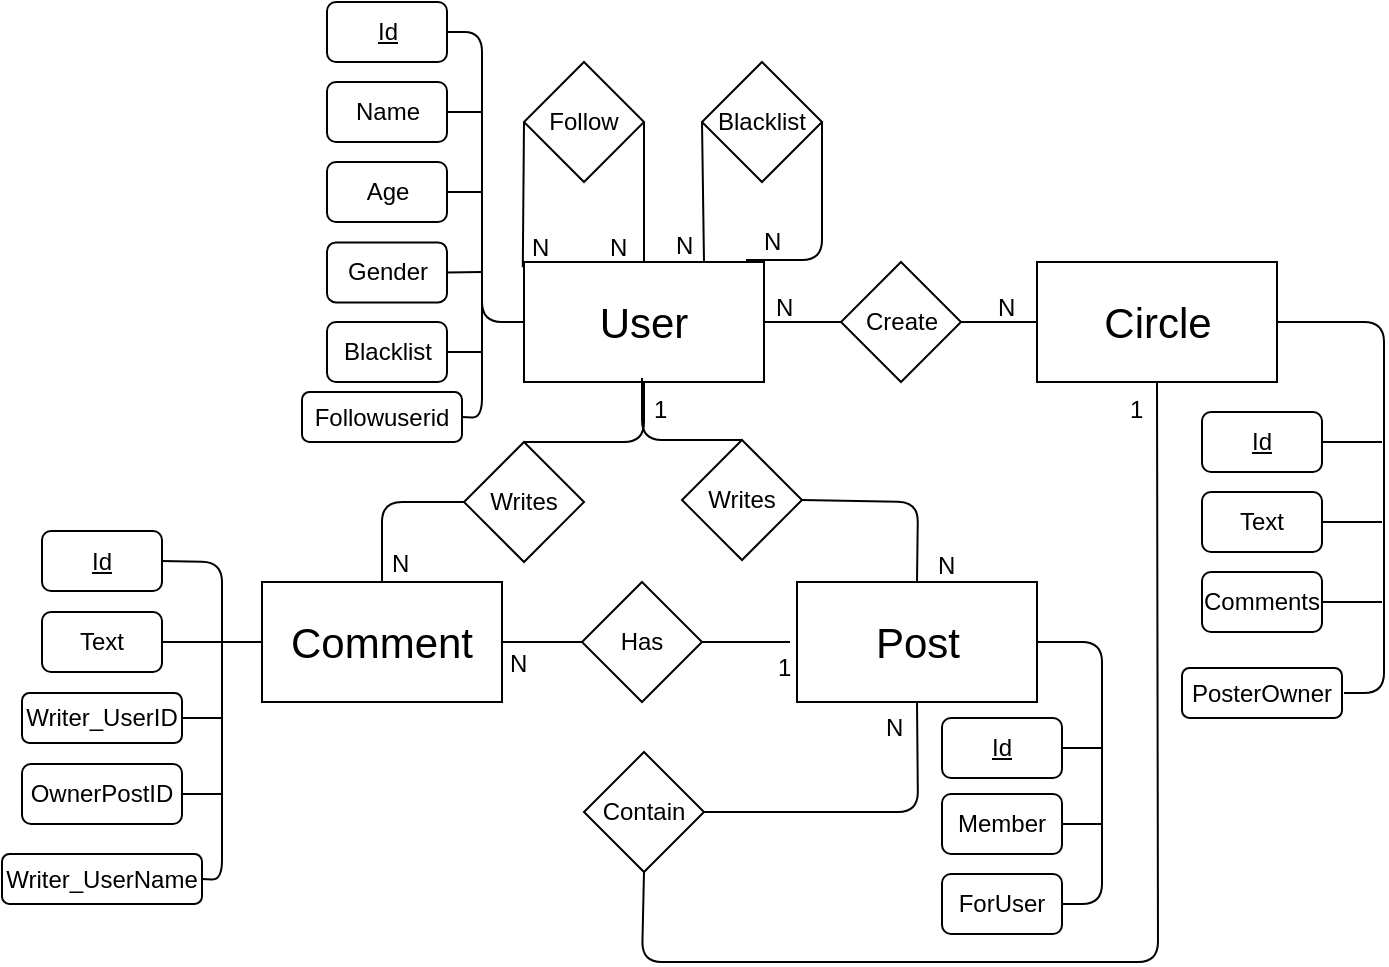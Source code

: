 <mxfile version="10.6.7" type="device"><diagram id="VzOWF8Ygc_QshvL1hl4s" name="Page-1"><mxGraphModel dx="1010" dy="582" grid="0" gridSize="10" guides="1" tooltips="1" connect="1" arrows="1" fold="1" page="1" pageScale="1" pageWidth="850" pageHeight="1100" math="0" shadow="0"><root><mxCell id="0"/><mxCell id="1" parent="0"/><mxCell id="yrrntaXKGdRK9IDZxi3u-2" value="&lt;font style=&quot;font-size: 21px&quot;&gt;Circle&lt;/font&gt;" style="rounded=0;whiteSpace=wrap;html=1;" vertex="1" parent="1"><mxGeometry x="557.5" y="190" width="120" height="60" as="geometry"/></mxCell><mxCell id="yrrntaXKGdRK9IDZxi3u-7" value="&lt;font style=&quot;font-size: 21px&quot;&gt;Comment&lt;/font&gt;" style="rounded=0;whiteSpace=wrap;html=1;" vertex="1" parent="1"><mxGeometry x="170" y="350" width="120" height="60" as="geometry"/></mxCell><mxCell id="yrrntaXKGdRK9IDZxi3u-8" value="&lt;font style=&quot;font-size: 21px&quot;&gt;Post&lt;/font&gt;" style="rounded=0;whiteSpace=wrap;html=1;" vertex="1" parent="1"><mxGeometry x="437.5" y="350" width="120" height="60" as="geometry"/></mxCell><mxCell id="yrrntaXKGdRK9IDZxi3u-9" value="&lt;font style=&quot;font-size: 21px&quot;&gt;User&lt;/font&gt;" style="rounded=0;whiteSpace=wrap;html=1;" vertex="1" parent="1"><mxGeometry x="301" y="190" width="120" height="60" as="geometry"/></mxCell><mxCell id="yrrntaXKGdRK9IDZxi3u-10" value="&lt;u&gt;Id&lt;/u&gt;" style="rounded=1;whiteSpace=wrap;html=1;" vertex="1" parent="1"><mxGeometry x="510" y="418" width="60" height="30" as="geometry"/></mxCell><mxCell id="yrrntaXKGdRK9IDZxi3u-11" value="&lt;u&gt;Id&lt;/u&gt;" style="rounded=1;whiteSpace=wrap;html=1;" vertex="1" parent="1"><mxGeometry x="202.5" y="60" width="60" height="30" as="geometry"/></mxCell><mxCell id="yrrntaXKGdRK9IDZxi3u-12" value="&lt;u&gt;Id&lt;/u&gt;" style="rounded=1;whiteSpace=wrap;html=1;" vertex="1" parent="1"><mxGeometry x="60" y="324.5" width="60" height="30" as="geometry"/></mxCell><mxCell id="yrrntaXKGdRK9IDZxi3u-13" value="&lt;u&gt;Id&lt;/u&gt;" style="rounded=1;whiteSpace=wrap;html=1;" vertex="1" parent="1"><mxGeometry x="640" y="265" width="60" height="30" as="geometry"/></mxCell><mxCell id="yrrntaXKGdRK9IDZxi3u-14" value="Name" style="rounded=1;whiteSpace=wrap;html=1;" vertex="1" parent="1"><mxGeometry x="202.5" y="100" width="60" height="30" as="geometry"/></mxCell><mxCell id="yrrntaXKGdRK9IDZxi3u-15" value="Gender" style="rounded=1;whiteSpace=wrap;html=1;" vertex="1" parent="1"><mxGeometry x="202.5" y="180.2" width="60" height="30" as="geometry"/></mxCell><mxCell id="yrrntaXKGdRK9IDZxi3u-16" value="Age" style="rounded=1;whiteSpace=wrap;html=1;" vertex="1" parent="1"><mxGeometry x="202.5" y="140" width="60" height="30" as="geometry"/></mxCell><mxCell id="yrrntaXKGdRK9IDZxi3u-17" value="Blacklist&lt;br&gt;" style="rounded=1;whiteSpace=wrap;html=1;" vertex="1" parent="1"><mxGeometry x="202.5" y="220" width="60" height="30" as="geometry"/></mxCell><mxCell id="yrrntaXKGdRK9IDZxi3u-18" value="Followuserid" style="rounded=1;whiteSpace=wrap;html=1;" vertex="1" parent="1"><mxGeometry x="190" y="255" width="80" height="25" as="geometry"/></mxCell><mxCell id="yrrntaXKGdRK9IDZxi3u-19" value="ForUser" style="rounded=1;whiteSpace=wrap;html=1;" vertex="1" parent="1"><mxGeometry x="510" y="496" width="60" height="30" as="geometry"/></mxCell><mxCell id="yrrntaXKGdRK9IDZxi3u-20" value="Member" style="rounded=1;whiteSpace=wrap;html=1;" vertex="1" parent="1"><mxGeometry x="510" y="456" width="60" height="30" as="geometry"/></mxCell><mxCell id="yrrntaXKGdRK9IDZxi3u-21" value="Text" style="rounded=1;whiteSpace=wrap;html=1;" vertex="1" parent="1"><mxGeometry x="60" y="365" width="60" height="30" as="geometry"/></mxCell><mxCell id="yrrntaXKGdRK9IDZxi3u-22" value="OwnerPostID" style="rounded=1;whiteSpace=wrap;html=1;" vertex="1" parent="1"><mxGeometry x="50" y="441" width="80" height="30" as="geometry"/></mxCell><mxCell id="yrrntaXKGdRK9IDZxi3u-23" value="Writer_UserID" style="rounded=1;whiteSpace=wrap;html=1;" vertex="1" parent="1"><mxGeometry x="50" y="405.5" width="80" height="25" as="geometry"/></mxCell><mxCell id="yrrntaXKGdRK9IDZxi3u-25" value="Writer_UserName" style="rounded=1;whiteSpace=wrap;html=1;" vertex="1" parent="1"><mxGeometry x="40" y="486" width="100" height="25" as="geometry"/></mxCell><mxCell id="yrrntaXKGdRK9IDZxi3u-26" value="Text" style="rounded=1;whiteSpace=wrap;html=1;" vertex="1" parent="1"><mxGeometry x="640" y="305" width="60" height="30" as="geometry"/></mxCell><mxCell id="yrrntaXKGdRK9IDZxi3u-27" value="PosterOwner" style="rounded=1;whiteSpace=wrap;html=1;" vertex="1" parent="1"><mxGeometry x="630" y="393" width="80" height="25" as="geometry"/></mxCell><mxCell id="yrrntaXKGdRK9IDZxi3u-28" value="Comments" style="rounded=1;whiteSpace=wrap;html=1;" vertex="1" parent="1"><mxGeometry x="640" y="345" width="60" height="30" as="geometry"/></mxCell><mxCell id="yrrntaXKGdRK9IDZxi3u-29" value="" style="endArrow=none;html=1;entryX=0.5;entryY=1;entryDx=0;entryDy=0;exitX=0.5;exitY=0;exitDx=0;exitDy=0;" edge="1" parent="1" source="yrrntaXKGdRK9IDZxi3u-30" target="yrrntaXKGdRK9IDZxi3u-9"><mxGeometry width="50" height="50" relative="1" as="geometry"><mxPoint x="40" y="580" as="sourcePoint"/><mxPoint x="90" y="530" as="targetPoint"/><Array as="points"><mxPoint x="361" y="280"/></Array></mxGeometry></mxCell><mxCell id="yrrntaXKGdRK9IDZxi3u-30" value="Writes" style="rhombus;whiteSpace=wrap;html=1;" vertex="1" parent="1"><mxGeometry x="271" y="280" width="60" height="60" as="geometry"/></mxCell><mxCell id="yrrntaXKGdRK9IDZxi3u-32" value="" style="endArrow=none;html=1;entryX=0.5;entryY=0;entryDx=0;entryDy=0;exitX=1;exitY=0.5;exitDx=0;exitDy=0;" edge="1" parent="1" source="yrrntaXKGdRK9IDZxi3u-69" target="yrrntaXKGdRK9IDZxi3u-8"><mxGeometry width="50" height="50" relative="1" as="geometry"><mxPoint x="370" y="290" as="sourcePoint"/><mxPoint x="371" y="260" as="targetPoint"/><Array as="points"><mxPoint x="498" y="310"/></Array></mxGeometry></mxCell><mxCell id="yrrntaXKGdRK9IDZxi3u-33" value="" style="endArrow=none;html=1;entryX=0;entryY=0.5;entryDx=0;entryDy=0;exitX=0.5;exitY=0;exitDx=0;exitDy=0;" edge="1" parent="1" source="yrrntaXKGdRK9IDZxi3u-7" target="yrrntaXKGdRK9IDZxi3u-30"><mxGeometry width="50" height="50" relative="1" as="geometry"><mxPoint x="360" y="380" as="sourcePoint"/><mxPoint x="381" y="270" as="targetPoint"/><Array as="points"><mxPoint x="230" y="310"/></Array></mxGeometry></mxCell><mxCell id="yrrntaXKGdRK9IDZxi3u-34" value="Contain" style="rhombus;whiteSpace=wrap;html=1;" vertex="1" parent="1"><mxGeometry x="331" y="435" width="60" height="60" as="geometry"/></mxCell><mxCell id="yrrntaXKGdRK9IDZxi3u-36" value="" style="endArrow=none;html=1;entryX=0.5;entryY=1;entryDx=0;entryDy=0;exitX=0.5;exitY=1;exitDx=0;exitDy=0;" edge="1" parent="1" source="yrrntaXKGdRK9IDZxi3u-34" target="yrrntaXKGdRK9IDZxi3u-2"><mxGeometry width="50" height="50" relative="1" as="geometry"><mxPoint x="370" y="290" as="sourcePoint"/><mxPoint x="371" y="260" as="targetPoint"/><Array as="points"><mxPoint x="360" y="540"/><mxPoint x="618" y="540"/></Array></mxGeometry></mxCell><mxCell id="yrrntaXKGdRK9IDZxi3u-37" value="" style="endArrow=none;html=1;entryX=0.5;entryY=1;entryDx=0;entryDy=0;exitX=1;exitY=0.5;exitDx=0;exitDy=0;" edge="1" parent="1" source="yrrntaXKGdRK9IDZxi3u-34" target="yrrntaXKGdRK9IDZxi3u-8"><mxGeometry width="50" height="50" relative="1" as="geometry"><mxPoint x="380" y="300" as="sourcePoint"/><mxPoint x="381" y="270" as="targetPoint"/><Array as="points"><mxPoint x="498" y="465"/></Array></mxGeometry></mxCell><mxCell id="yrrntaXKGdRK9IDZxi3u-39" value="Create" style="rhombus;whiteSpace=wrap;html=1;" vertex="1" parent="1"><mxGeometry x="459.5" y="190" width="60" height="60" as="geometry"/></mxCell><mxCell id="yrrntaXKGdRK9IDZxi3u-40" value="" style="endArrow=none;html=1;entryX=1;entryY=0.5;entryDx=0;entryDy=0;exitX=0;exitY=0.5;exitDx=0;exitDy=0;" edge="1" parent="1" source="yrrntaXKGdRK9IDZxi3u-39" target="yrrntaXKGdRK9IDZxi3u-9"><mxGeometry width="50" height="50" relative="1" as="geometry"><mxPoint x="370" y="290" as="sourcePoint"/><mxPoint x="371" y="260" as="targetPoint"/></mxGeometry></mxCell><mxCell id="yrrntaXKGdRK9IDZxi3u-41" value="" style="endArrow=none;html=1;entryX=1;entryY=0.5;entryDx=0;entryDy=0;exitX=0;exitY=0.5;exitDx=0;exitDy=0;" edge="1" parent="1" source="yrrntaXKGdRK9IDZxi3u-2" target="yrrntaXKGdRK9IDZxi3u-39"><mxGeometry width="50" height="50" relative="1" as="geometry"><mxPoint x="380" y="300" as="sourcePoint"/><mxPoint x="381" y="270" as="targetPoint"/></mxGeometry></mxCell><mxCell id="yrrntaXKGdRK9IDZxi3u-42" value="" style="endArrow=none;html=1;entryX=1;entryY=0.5;entryDx=0;entryDy=0;exitX=1;exitY=0.5;exitDx=0;exitDy=0;" edge="1" parent="1" source="yrrntaXKGdRK9IDZxi3u-8" target="yrrntaXKGdRK9IDZxi3u-19"><mxGeometry width="50" height="50" relative="1" as="geometry"><mxPoint x="370" y="290" as="sourcePoint"/><mxPoint x="371" y="260" as="targetPoint"/><Array as="points"><mxPoint x="590" y="380"/><mxPoint x="590" y="511"/></Array></mxGeometry></mxCell><mxCell id="yrrntaXKGdRK9IDZxi3u-43" value="" style="endArrow=none;html=1;entryX=1;entryY=0.5;entryDx=0;entryDy=0;" edge="1" parent="1" target="yrrntaXKGdRK9IDZxi3u-20"><mxGeometry width="50" height="50" relative="1" as="geometry"><mxPoint x="590" y="471" as="sourcePoint"/><mxPoint x="381" y="270" as="targetPoint"/></mxGeometry></mxCell><mxCell id="yrrntaXKGdRK9IDZxi3u-44" value="" style="endArrow=none;html=1;entryX=1;entryY=0.5;entryDx=0;entryDy=0;" edge="1" parent="1" target="yrrntaXKGdRK9IDZxi3u-10"><mxGeometry width="50" height="50" relative="1" as="geometry"><mxPoint x="590" y="433" as="sourcePoint"/><mxPoint x="391" y="280" as="targetPoint"/></mxGeometry></mxCell><mxCell id="yrrntaXKGdRK9IDZxi3u-46" value="" style="endArrow=none;html=1;entryX=1;entryY=0.5;entryDx=0;entryDy=0;exitX=1;exitY=0.5;exitDx=0;exitDy=0;" edge="1" parent="1" source="yrrntaXKGdRK9IDZxi3u-2"><mxGeometry width="50" height="50" relative="1" as="geometry"><mxPoint x="699" y="274.5" as="sourcePoint"/><mxPoint x="711" y="405.5" as="targetPoint"/><Array as="points"><mxPoint x="731" y="220"/><mxPoint x="731" y="405.5"/></Array></mxGeometry></mxCell><mxCell id="yrrntaXKGdRK9IDZxi3u-47" value="" style="endArrow=none;html=1;exitX=1;exitY=0.5;exitDx=0;exitDy=0;" edge="1" parent="1" source="yrrntaXKGdRK9IDZxi3u-28"><mxGeometry width="50" height="50" relative="1" as="geometry"><mxPoint x="370" y="290" as="sourcePoint"/><mxPoint x="730" y="360" as="targetPoint"/></mxGeometry></mxCell><mxCell id="yrrntaXKGdRK9IDZxi3u-48" value="" style="endArrow=none;html=1;" edge="1" parent="1"><mxGeometry width="50" height="50" relative="1" as="geometry"><mxPoint x="700" y="320" as="sourcePoint"/><mxPoint x="730" y="320" as="targetPoint"/></mxGeometry></mxCell><mxCell id="yrrntaXKGdRK9IDZxi3u-49" value="" style="endArrow=none;html=1;entryX=1;entryY=0.5;entryDx=0;entryDy=0;" edge="1" parent="1" target="yrrntaXKGdRK9IDZxi3u-13"><mxGeometry width="50" height="50" relative="1" as="geometry"><mxPoint x="730" y="280" as="sourcePoint"/><mxPoint x="391" y="280" as="targetPoint"/></mxGeometry></mxCell><mxCell id="yrrntaXKGdRK9IDZxi3u-50" value="" style="endArrow=none;html=1;entryX=1;entryY=0.5;entryDx=0;entryDy=0;" edge="1" parent="1" target="yrrntaXKGdRK9IDZxi3u-25"><mxGeometry width="50" height="50" relative="1" as="geometry"><mxPoint x="150" y="400" as="sourcePoint"/><mxPoint x="371" y="260" as="targetPoint"/><Array as="points"><mxPoint x="150" y="380"/><mxPoint x="150" y="499"/></Array></mxGeometry></mxCell><mxCell id="yrrntaXKGdRK9IDZxi3u-51" value="" style="endArrow=none;html=1;entryX=1;entryY=0.5;entryDx=0;entryDy=0;" edge="1" parent="1" target="yrrntaXKGdRK9IDZxi3u-12"><mxGeometry width="50" height="50" relative="1" as="geometry"><mxPoint x="150" y="410" as="sourcePoint"/><mxPoint x="381" y="270" as="targetPoint"/><Array as="points"><mxPoint x="150" y="340"/></Array></mxGeometry></mxCell><mxCell id="yrrntaXKGdRK9IDZxi3u-52" value="" style="endArrow=none;html=1;entryX=1;entryY=0.5;entryDx=0;entryDy=0;exitX=0;exitY=0.5;exitDx=0;exitDy=0;" edge="1" parent="1" source="yrrntaXKGdRK9IDZxi3u-7" target="yrrntaXKGdRK9IDZxi3u-21"><mxGeometry width="50" height="50" relative="1" as="geometry"><mxPoint x="390" y="310" as="sourcePoint"/><mxPoint x="391" y="280" as="targetPoint"/></mxGeometry></mxCell><mxCell id="yrrntaXKGdRK9IDZxi3u-53" value="" style="endArrow=none;html=1;entryX=1;entryY=0.5;entryDx=0;entryDy=0;" edge="1" parent="1" target="yrrntaXKGdRK9IDZxi3u-23"><mxGeometry width="50" height="50" relative="1" as="geometry"><mxPoint x="150" y="418" as="sourcePoint"/><mxPoint x="401" y="290" as="targetPoint"/></mxGeometry></mxCell><mxCell id="yrrntaXKGdRK9IDZxi3u-54" value="" style="endArrow=none;html=1;entryX=1;entryY=0.5;entryDx=0;entryDy=0;" edge="1" parent="1" target="yrrntaXKGdRK9IDZxi3u-22"><mxGeometry width="50" height="50" relative="1" as="geometry"><mxPoint x="150" y="456" as="sourcePoint"/><mxPoint x="411" y="300" as="targetPoint"/></mxGeometry></mxCell><mxCell id="yrrntaXKGdRK9IDZxi3u-55" value="" style="endArrow=none;html=1;entryX=0;entryY=0.5;entryDx=0;entryDy=0;exitX=1;exitY=0.5;exitDx=0;exitDy=0;" edge="1" parent="1" source="yrrntaXKGdRK9IDZxi3u-11" target="yrrntaXKGdRK9IDZxi3u-9"><mxGeometry width="50" height="50" relative="1" as="geometry"><mxPoint x="420" y="340" as="sourcePoint"/><mxPoint x="421" y="310" as="targetPoint"/><Array as="points"><mxPoint x="280" y="75"/><mxPoint x="280" y="170"/><mxPoint x="280" y="220"/></Array></mxGeometry></mxCell><mxCell id="yrrntaXKGdRK9IDZxi3u-56" value="" style="endArrow=none;html=1;exitX=1;exitY=0.5;exitDx=0;exitDy=0;" edge="1" parent="1" source="yrrntaXKGdRK9IDZxi3u-18"><mxGeometry width="50" height="50" relative="1" as="geometry"><mxPoint x="430" y="350" as="sourcePoint"/><mxPoint x="280" y="160" as="targetPoint"/><Array as="points"><mxPoint x="280" y="268"/></Array></mxGeometry></mxCell><mxCell id="yrrntaXKGdRK9IDZxi3u-57" value="" style="endArrow=none;html=1;entryX=1;entryY=0.5;entryDx=0;entryDy=0;" edge="1" parent="1" target="yrrntaXKGdRK9IDZxi3u-14"><mxGeometry width="50" height="50" relative="1" as="geometry"><mxPoint x="280" y="115" as="sourcePoint"/><mxPoint x="441" y="330" as="targetPoint"/></mxGeometry></mxCell><mxCell id="yrrntaXKGdRK9IDZxi3u-58" value="" style="endArrow=none;html=1;entryX=1;entryY=0.5;entryDx=0;entryDy=0;" edge="1" parent="1" target="yrrntaXKGdRK9IDZxi3u-16"><mxGeometry width="50" height="50" relative="1" as="geometry"><mxPoint x="280" y="155" as="sourcePoint"/><mxPoint x="451" y="340" as="targetPoint"/></mxGeometry></mxCell><mxCell id="yrrntaXKGdRK9IDZxi3u-59" value="" style="endArrow=none;html=1;entryX=1;entryY=0.5;entryDx=0;entryDy=0;" edge="1" parent="1" target="yrrntaXKGdRK9IDZxi3u-17"><mxGeometry width="50" height="50" relative="1" as="geometry"><mxPoint x="280" y="235" as="sourcePoint"/><mxPoint x="461" y="350" as="targetPoint"/></mxGeometry></mxCell><mxCell id="yrrntaXKGdRK9IDZxi3u-60" value="" style="endArrow=none;html=1;entryX=1;entryY=0.5;entryDx=0;entryDy=0;" edge="1" parent="1" target="yrrntaXKGdRK9IDZxi3u-15"><mxGeometry width="50" height="50" relative="1" as="geometry"><mxPoint x="280" y="195" as="sourcePoint"/><mxPoint x="471" y="360" as="targetPoint"/></mxGeometry></mxCell><mxCell id="yrrntaXKGdRK9IDZxi3u-61" value="Has" style="rhombus;whiteSpace=wrap;html=1;" vertex="1" parent="1"><mxGeometry x="330" y="350" width="60" height="60" as="geometry"/></mxCell><mxCell id="yrrntaXKGdRK9IDZxi3u-62" value="" style="endArrow=none;html=1;entryX=1;entryY=0.5;entryDx=0;entryDy=0;exitX=0;exitY=0.5;exitDx=0;exitDy=0;" edge="1" parent="1" source="yrrntaXKGdRK9IDZxi3u-61" target="yrrntaXKGdRK9IDZxi3u-7"><mxGeometry width="50" height="50" relative="1" as="geometry"><mxPoint x="370" y="290" as="sourcePoint"/><mxPoint x="371" y="260" as="targetPoint"/></mxGeometry></mxCell><mxCell id="yrrntaXKGdRK9IDZxi3u-63" value="" style="endArrow=none;html=1;exitX=1;exitY=0.5;exitDx=0;exitDy=0;" edge="1" parent="1" source="yrrntaXKGdRK9IDZxi3u-61"><mxGeometry width="50" height="50" relative="1" as="geometry"><mxPoint x="380" y="300" as="sourcePoint"/><mxPoint x="434" y="380" as="targetPoint"/></mxGeometry></mxCell><mxCell id="yrrntaXKGdRK9IDZxi3u-64" value="N" style="text;html=1;resizable=0;points=[];autosize=1;align=left;verticalAlign=top;spacingTop=-4;" vertex="1" parent="1"><mxGeometry x="291.5" y="381" width="19" height="14" as="geometry"/></mxCell><mxCell id="yrrntaXKGdRK9IDZxi3u-65" value="1" style="text;html=1;resizable=0;points=[];autosize=1;align=left;verticalAlign=top;spacingTop=-4;" vertex="1" parent="1"><mxGeometry x="426" y="383" width="16" height="14" as="geometry"/></mxCell><mxCell id="yrrntaXKGdRK9IDZxi3u-66" value="N" style="text;html=1;resizable=0;points=[];autosize=1;align=left;verticalAlign=top;spacingTop=-4;" vertex="1" parent="1"><mxGeometry x="232.5" y="331" width="19" height="14" as="geometry"/></mxCell><mxCell id="yrrntaXKGdRK9IDZxi3u-67" value="1" style="text;html=1;resizable=0;points=[];autosize=1;align=left;verticalAlign=top;spacingTop=-4;" vertex="1" parent="1"><mxGeometry x="364" y="253.5" width="16" height="14" as="geometry"/></mxCell><mxCell id="yrrntaXKGdRK9IDZxi3u-68" value="N" style="text;html=1;resizable=0;points=[];autosize=1;align=left;verticalAlign=top;spacingTop=-4;" vertex="1" parent="1"><mxGeometry x="505.5" y="332" width="19" height="14" as="geometry"/></mxCell><mxCell id="yrrntaXKGdRK9IDZxi3u-69" value="Writes" style="rhombus;whiteSpace=wrap;html=1;" vertex="1" parent="1"><mxGeometry x="380" y="279" width="60" height="60" as="geometry"/></mxCell><mxCell id="yrrntaXKGdRK9IDZxi3u-70" value="" style="endArrow=none;html=1;entryX=0.5;entryY=0;entryDx=0;entryDy=0;" edge="1" parent="1" target="yrrntaXKGdRK9IDZxi3u-69"><mxGeometry width="50" height="50" relative="1" as="geometry"><mxPoint x="360" y="248" as="sourcePoint"/><mxPoint x="498" y="350" as="targetPoint"/><Array as="points"><mxPoint x="360" y="279"/></Array></mxGeometry></mxCell><mxCell id="yrrntaXKGdRK9IDZxi3u-71" value="N" style="text;html=1;resizable=0;points=[];autosize=1;align=left;verticalAlign=top;spacingTop=-4;" vertex="1" parent="1"><mxGeometry x="480" y="413" width="19" height="14" as="geometry"/></mxCell><mxCell id="yrrntaXKGdRK9IDZxi3u-72" value="1" style="text;html=1;resizable=0;points=[];autosize=1;align=left;verticalAlign=top;spacingTop=-4;" vertex="1" parent="1"><mxGeometry x="602" y="253.5" width="16" height="14" as="geometry"/></mxCell><mxCell id="yrrntaXKGdRK9IDZxi3u-73" value="N" style="text;html=1;resizable=0;points=[];autosize=1;align=left;verticalAlign=top;spacingTop=-4;" vertex="1" parent="1"><mxGeometry x="424.5" y="203" width="19" height="14" as="geometry"/></mxCell><mxCell id="yrrntaXKGdRK9IDZxi3u-74" value="N" style="text;html=1;resizable=0;points=[];autosize=1;align=left;verticalAlign=top;spacingTop=-4;" vertex="1" parent="1"><mxGeometry x="535.5" y="203" width="19" height="14" as="geometry"/></mxCell><mxCell id="yrrntaXKGdRK9IDZxi3u-75" value="Follow" style="rhombus;whiteSpace=wrap;html=1;" vertex="1" parent="1"><mxGeometry x="301" y="90" width="60" height="60" as="geometry"/></mxCell><mxCell id="yrrntaXKGdRK9IDZxi3u-76" value="Blacklist" style="rhombus;whiteSpace=wrap;html=1;" vertex="1" parent="1"><mxGeometry x="390" y="90" width="60" height="60" as="geometry"/></mxCell><mxCell id="yrrntaXKGdRK9IDZxi3u-80" value="" style="endArrow=none;html=1;entryX=0;entryY=0.5;entryDx=0;entryDy=0;exitX=0.75;exitY=0;exitDx=0;exitDy=0;" edge="1" parent="1" source="yrrntaXKGdRK9IDZxi3u-9" target="yrrntaXKGdRK9IDZxi3u-76"><mxGeometry width="50" height="50" relative="1" as="geometry"><mxPoint x="40" y="612" as="sourcePoint"/><mxPoint x="90" y="562" as="targetPoint"/></mxGeometry></mxCell><mxCell id="yrrntaXKGdRK9IDZxi3u-81" value="" style="endArrow=none;html=1;entryX=0.925;entryY=-0.017;entryDx=0;entryDy=0;exitX=1;exitY=0.5;exitDx=0;exitDy=0;entryPerimeter=0;" edge="1" parent="1" source="yrrntaXKGdRK9IDZxi3u-76" target="yrrntaXKGdRK9IDZxi3u-9"><mxGeometry width="50" height="50" relative="1" as="geometry"><mxPoint x="401" y="200" as="sourcePoint"/><mxPoint x="400" y="130" as="targetPoint"/><Array as="points"><mxPoint x="450" y="189"/></Array></mxGeometry></mxCell><mxCell id="yrrntaXKGdRK9IDZxi3u-82" value="" style="endArrow=none;html=1;entryX=1;entryY=0.5;entryDx=0;entryDy=0;exitX=0.5;exitY=0;exitDx=0;exitDy=0;" edge="1" parent="1" source="yrrntaXKGdRK9IDZxi3u-9" target="yrrntaXKGdRK9IDZxi3u-75"><mxGeometry width="50" height="50" relative="1" as="geometry"><mxPoint x="40" y="612" as="sourcePoint"/><mxPoint x="90" y="562" as="targetPoint"/></mxGeometry></mxCell><mxCell id="yrrntaXKGdRK9IDZxi3u-83" value="" style="endArrow=none;html=1;entryX=0;entryY=0.5;entryDx=0;entryDy=0;exitX=-0.005;exitY=0.043;exitDx=0;exitDy=0;exitPerimeter=0;" edge="1" parent="1" source="yrrntaXKGdRK9IDZxi3u-9" target="yrrntaXKGdRK9IDZxi3u-75"><mxGeometry width="50" height="50" relative="1" as="geometry"><mxPoint x="371" y="200" as="sourcePoint"/><mxPoint x="371" y="130" as="targetPoint"/></mxGeometry></mxCell><mxCell id="yrrntaXKGdRK9IDZxi3u-84" value="N" style="text;html=1;resizable=0;points=[];autosize=1;align=left;verticalAlign=top;spacingTop=-4;" vertex="1" parent="1"><mxGeometry x="375" y="172" width="19" height="14" as="geometry"/></mxCell><mxCell id="yrrntaXKGdRK9IDZxi3u-85" value="N" style="text;html=1;resizable=0;points=[];autosize=1;align=left;verticalAlign=top;spacingTop=-4;" vertex="1" parent="1"><mxGeometry x="418.5" y="169.5" width="19" height="14" as="geometry"/></mxCell><mxCell id="yrrntaXKGdRK9IDZxi3u-86" value="N" style="text;html=1;resizable=0;points=[];autosize=1;align=left;verticalAlign=top;spacingTop=-4;" vertex="1" parent="1"><mxGeometry x="302.5" y="173" width="19" height="14" as="geometry"/></mxCell><mxCell id="yrrntaXKGdRK9IDZxi3u-87" value="N" style="text;html=1;resizable=0;points=[];autosize=1;align=left;verticalAlign=top;spacingTop=-4;" vertex="1" parent="1"><mxGeometry x="342" y="173" width="19" height="14" as="geometry"/></mxCell></root></mxGraphModel></diagram></mxfile>